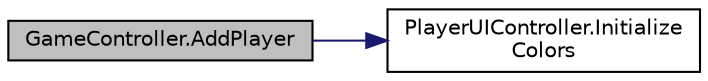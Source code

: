 digraph "GameController.AddPlayer"
{
 // INTERACTIVE_SVG=YES
 // LATEX_PDF_SIZE
  bgcolor="transparent";
  edge [fontname="Helvetica",fontsize="10",labelfontname="Helvetica",labelfontsize="10"];
  node [fontname="Helvetica",fontsize="10",shape=record];
  rankdir="LR";
  Node1 [label="GameController.AddPlayer",height=0.2,width=0.4,color="black", fillcolor="grey75", style="filled", fontcolor="black",tooltip=" "];
  Node1 -> Node2 [color="midnightblue",fontsize="10",style="solid",fontname="Helvetica"];
  Node2 [label="PlayerUIController.Initialize\lColors",height=0.2,width=0.4,color="black",URL="$class_player_u_i_controller.html#a4ded39e7d1585b167b8efaf088a3fe0a",tooltip=" "];
}
